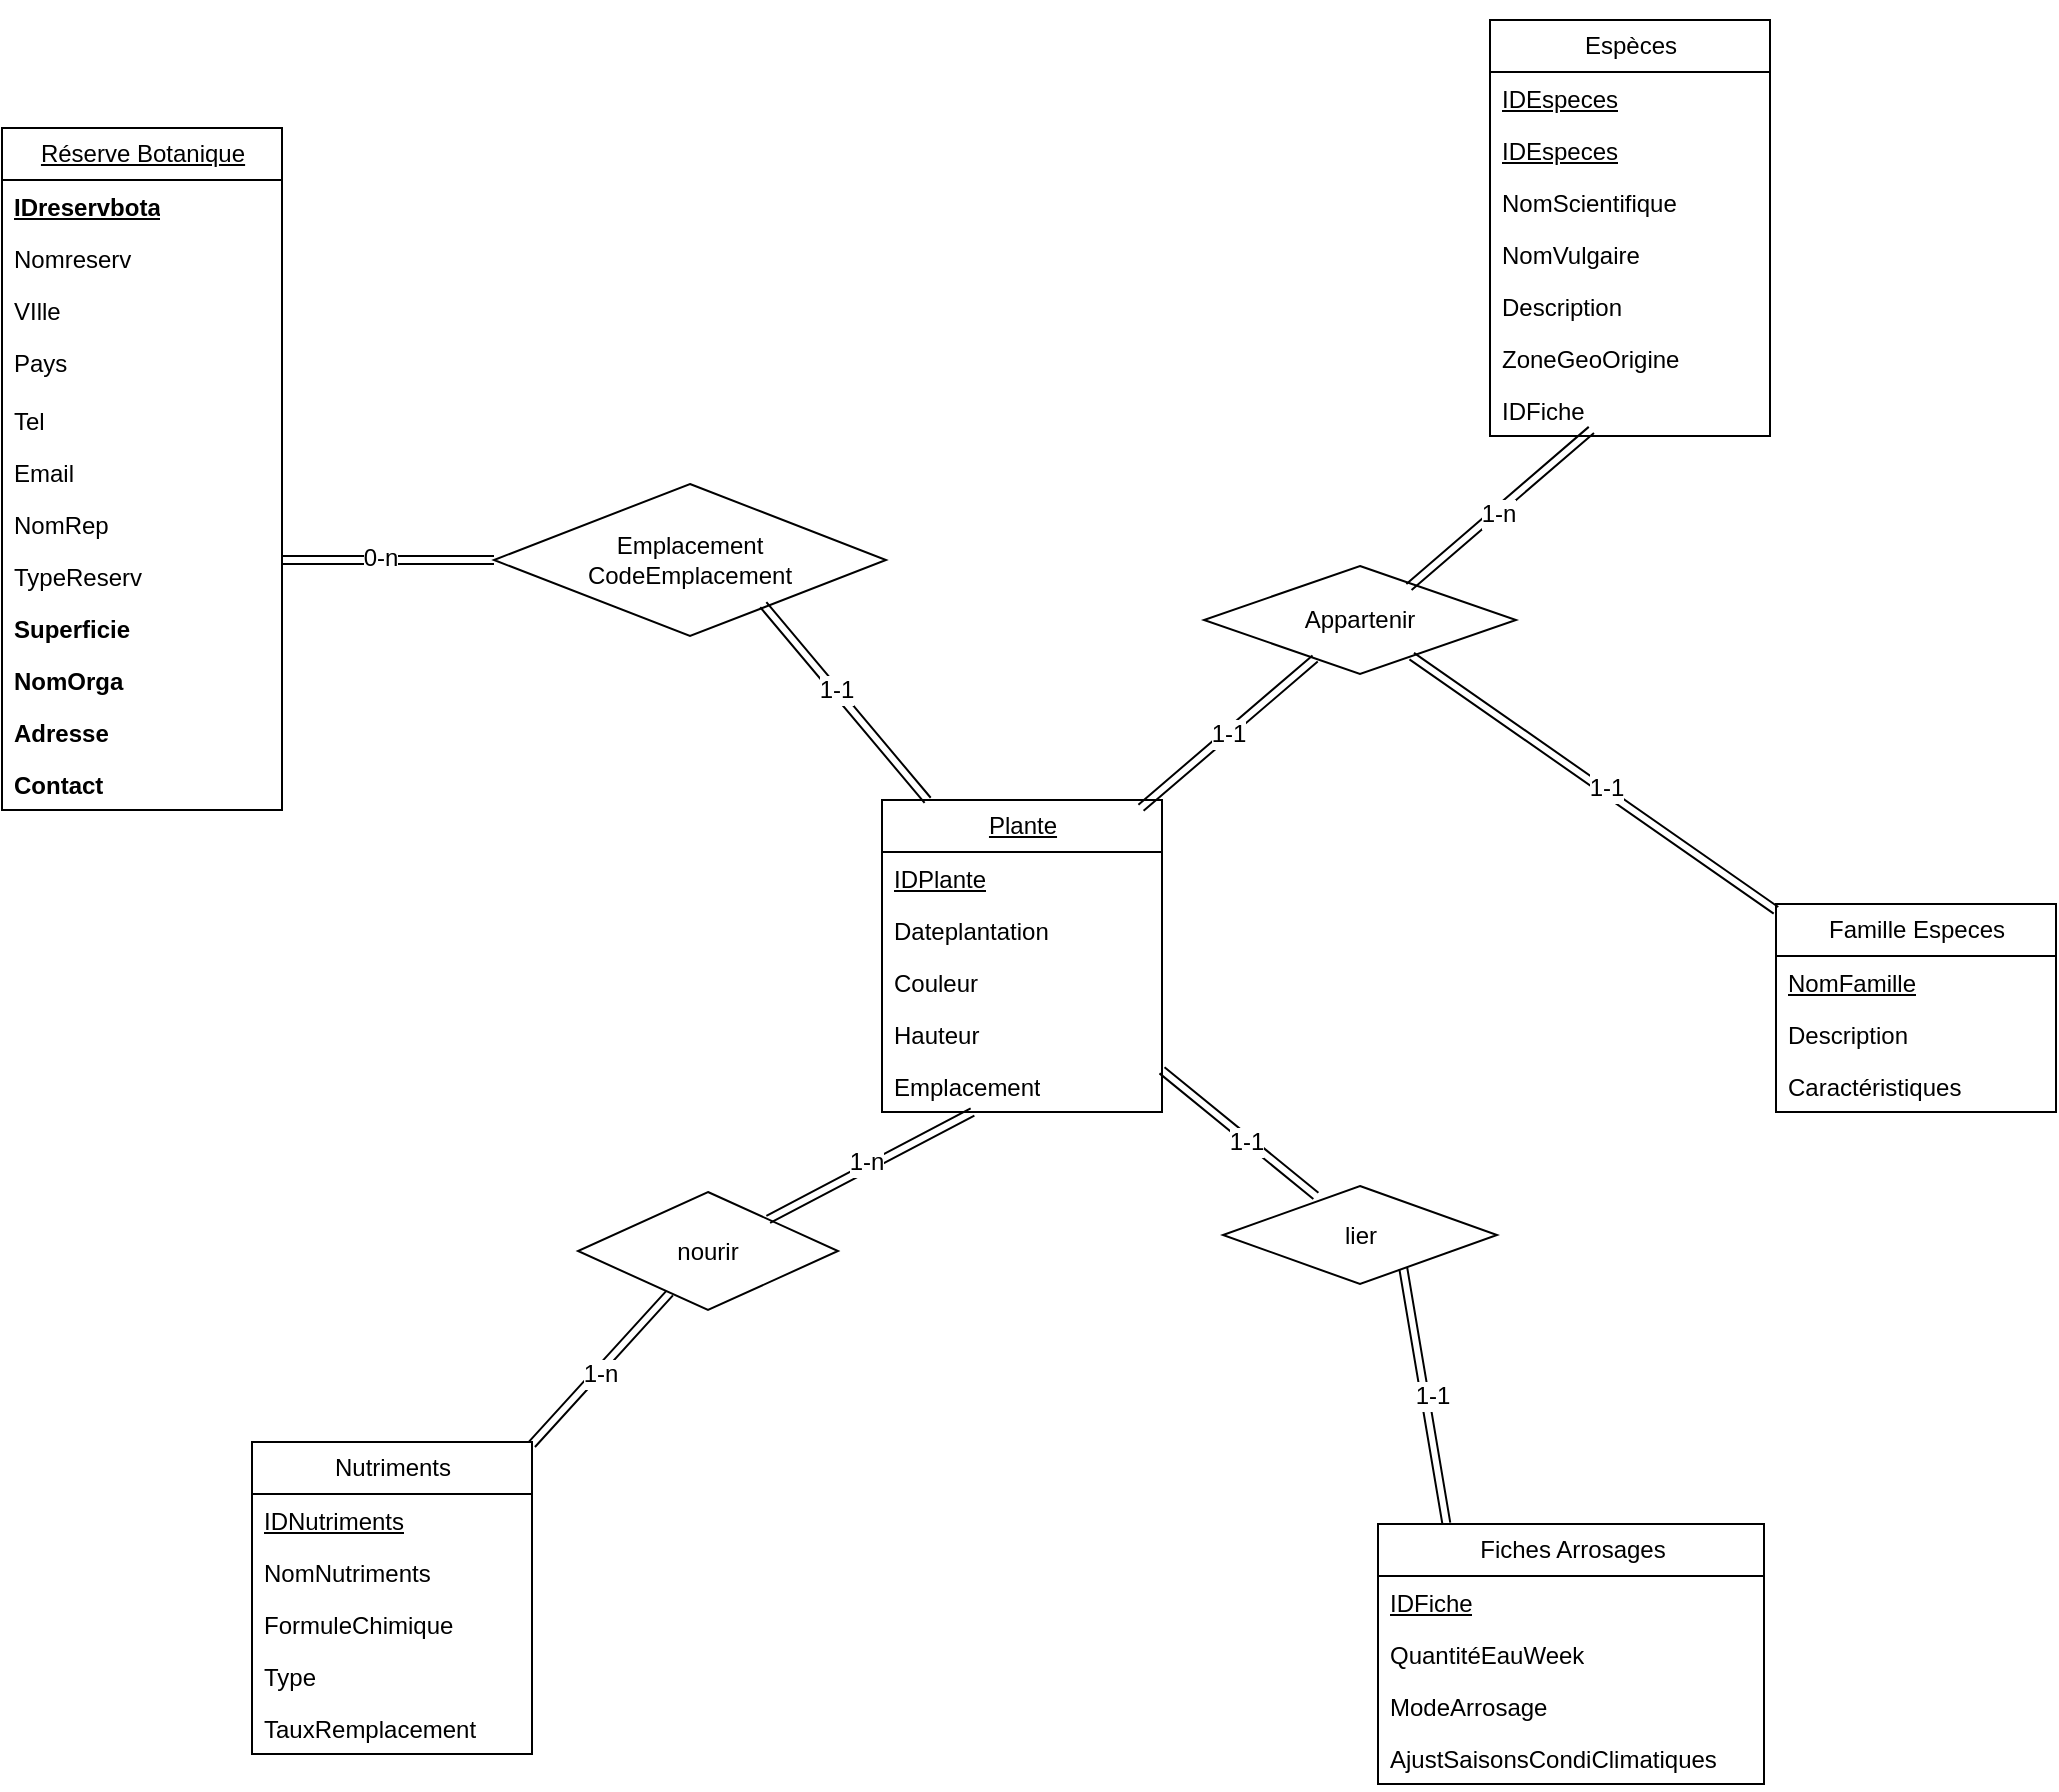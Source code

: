 <mxfile version="24.7.17">
  <diagram name="Page-1" id="wM4RoKq5729jwZ3iucGG">
    <mxGraphModel dx="2316" dy="964" grid="0" gridSize="10" guides="1" tooltips="1" connect="1" arrows="1" fold="1" page="0" pageScale="1" pageWidth="850" pageHeight="1100" math="0" shadow="0">
      <root>
        <mxCell id="0" />
        <mxCell id="1" parent="0" />
        <mxCell id="ghfGUBnxXCv3T0vmz09p-1" value="Réserve Botanique" style="swimlane;fontStyle=4;childLayout=stackLayout;horizontal=1;startSize=26;fillColor=none;horizontalStack=0;resizeParent=1;resizeParentMax=0;resizeLast=0;collapsible=1;marginBottom=0;html=1;" parent="1" vertex="1">
          <mxGeometry x="-1197" y="-255" width="140" height="341" as="geometry" />
        </mxCell>
        <mxCell id="ghfGUBnxXCv3T0vmz09p-2" value="&lt;b&gt;&lt;u&gt;IDreservbota&lt;/u&gt;&lt;/b&gt;" style="text;strokeColor=none;fillColor=none;align=left;verticalAlign=top;spacingLeft=4;spacingRight=4;overflow=hidden;rotatable=0;points=[[0,0.5],[1,0.5]];portConstraint=eastwest;whiteSpace=wrap;html=1;" parent="ghfGUBnxXCv3T0vmz09p-1" vertex="1">
          <mxGeometry y="26" width="140" height="26" as="geometry" />
        </mxCell>
        <mxCell id="ghfGUBnxXCv3T0vmz09p-6" value="Nomreserv" style="text;strokeColor=none;fillColor=none;align=left;verticalAlign=top;spacingLeft=4;spacingRight=4;overflow=hidden;rotatable=0;points=[[0,0.5],[1,0.5]];portConstraint=eastwest;whiteSpace=wrap;html=1;" parent="ghfGUBnxXCv3T0vmz09p-1" vertex="1">
          <mxGeometry y="52" width="140" height="26" as="geometry" />
        </mxCell>
        <mxCell id="ghfGUBnxXCv3T0vmz09p-7" value="VIlle" style="text;strokeColor=none;fillColor=none;align=left;verticalAlign=top;spacingLeft=4;spacingRight=4;overflow=hidden;rotatable=0;points=[[0,0.5],[1,0.5]];portConstraint=eastwest;whiteSpace=wrap;html=1;" parent="ghfGUBnxXCv3T0vmz09p-1" vertex="1">
          <mxGeometry y="78" width="140" height="26" as="geometry" />
        </mxCell>
        <mxCell id="ghfGUBnxXCv3T0vmz09p-3" value="Pays" style="text;strokeColor=none;fillColor=none;align=left;verticalAlign=top;spacingLeft=4;spacingRight=4;overflow=hidden;rotatable=0;points=[[0,0.5],[1,0.5]];portConstraint=eastwest;whiteSpace=wrap;html=1;" parent="ghfGUBnxXCv3T0vmz09p-1" vertex="1">
          <mxGeometry y="104" width="140" height="29" as="geometry" />
        </mxCell>
        <mxCell id="ghfGUBnxXCv3T0vmz09p-4" value="Tel" style="text;strokeColor=none;fillColor=none;align=left;verticalAlign=top;spacingLeft=4;spacingRight=4;overflow=hidden;rotatable=0;points=[[0,0.5],[1,0.5]];portConstraint=eastwest;whiteSpace=wrap;html=1;" parent="ghfGUBnxXCv3T0vmz09p-1" vertex="1">
          <mxGeometry y="133" width="140" height="26" as="geometry" />
        </mxCell>
        <mxCell id="ghfGUBnxXCv3T0vmz09p-8" value="Email" style="text;strokeColor=none;fillColor=none;align=left;verticalAlign=top;spacingLeft=4;spacingRight=4;overflow=hidden;rotatable=0;points=[[0,0.5],[1,0.5]];portConstraint=eastwest;whiteSpace=wrap;html=1;" parent="ghfGUBnxXCv3T0vmz09p-1" vertex="1">
          <mxGeometry y="159" width="140" height="26" as="geometry" />
        </mxCell>
        <mxCell id="ghfGUBnxXCv3T0vmz09p-9" value="NomRep" style="text;strokeColor=none;fillColor=none;align=left;verticalAlign=top;spacingLeft=4;spacingRight=4;overflow=hidden;rotatable=0;points=[[0,0.5],[1,0.5]];portConstraint=eastwest;whiteSpace=wrap;html=1;" parent="ghfGUBnxXCv3T0vmz09p-1" vertex="1">
          <mxGeometry y="185" width="140" height="26" as="geometry" />
        </mxCell>
        <mxCell id="ghfGUBnxXCv3T0vmz09p-10" value="TypeReserv" style="text;strokeColor=none;fillColor=none;align=left;verticalAlign=top;spacingLeft=4;spacingRight=4;overflow=hidden;rotatable=0;points=[[0,0.5],[1,0.5]];portConstraint=eastwest;whiteSpace=wrap;html=1;" parent="ghfGUBnxXCv3T0vmz09p-1" vertex="1">
          <mxGeometry y="211" width="140" height="26" as="geometry" />
        </mxCell>
        <mxCell id="ghfGUBnxXCv3T0vmz09p-11" value="&lt;b&gt;Superficie&lt;/b&gt;" style="text;strokeColor=none;fillColor=none;align=left;verticalAlign=top;spacingLeft=4;spacingRight=4;overflow=hidden;rotatable=0;points=[[0,0.5],[1,0.5]];portConstraint=eastwest;whiteSpace=wrap;html=1;" parent="ghfGUBnxXCv3T0vmz09p-1" vertex="1">
          <mxGeometry y="237" width="140" height="26" as="geometry" />
        </mxCell>
        <mxCell id="ghfGUBnxXCv3T0vmz09p-12" value="&lt;b&gt;NomOrga&lt;/b&gt;" style="text;strokeColor=none;fillColor=none;align=left;verticalAlign=top;spacingLeft=4;spacingRight=4;overflow=hidden;rotatable=0;points=[[0,0.5],[1,0.5]];portConstraint=eastwest;whiteSpace=wrap;html=1;" parent="ghfGUBnxXCv3T0vmz09p-1" vertex="1">
          <mxGeometry y="263" width="140" height="26" as="geometry" />
        </mxCell>
        <mxCell id="ghfGUBnxXCv3T0vmz09p-13" value="&lt;b&gt;Adresse&lt;/b&gt;" style="text;strokeColor=none;fillColor=none;align=left;verticalAlign=top;spacingLeft=4;spacingRight=4;overflow=hidden;rotatable=0;points=[[0,0.5],[1,0.5]];portConstraint=eastwest;whiteSpace=wrap;html=1;" parent="ghfGUBnxXCv3T0vmz09p-1" vertex="1">
          <mxGeometry y="289" width="140" height="26" as="geometry" />
        </mxCell>
        <mxCell id="ghfGUBnxXCv3T0vmz09p-14" value="&lt;b&gt;Contact&lt;/b&gt;" style="text;strokeColor=none;fillColor=none;align=left;verticalAlign=top;spacingLeft=4;spacingRight=4;overflow=hidden;rotatable=0;points=[[0,0.5],[1,0.5]];portConstraint=eastwest;whiteSpace=wrap;html=1;" parent="ghfGUBnxXCv3T0vmz09p-1" vertex="1">
          <mxGeometry y="315" width="140" height="26" as="geometry" />
        </mxCell>
        <mxCell id="ghfGUBnxXCv3T0vmz09p-16" value="&lt;u&gt;Plante&lt;/u&gt;" style="swimlane;fontStyle=0;childLayout=stackLayout;horizontal=1;startSize=26;fillColor=none;horizontalStack=0;resizeParent=1;resizeParentMax=0;resizeLast=0;collapsible=1;marginBottom=0;html=1;" parent="1" vertex="1">
          <mxGeometry x="-757" y="81" width="140" height="156" as="geometry" />
        </mxCell>
        <mxCell id="ghfGUBnxXCv3T0vmz09p-17" value="&lt;u&gt;IDPlante&lt;/u&gt;" style="text;strokeColor=none;fillColor=none;align=left;verticalAlign=top;spacingLeft=4;spacingRight=4;overflow=hidden;rotatable=0;points=[[0,0.5],[1,0.5]];portConstraint=eastwest;whiteSpace=wrap;html=1;" parent="ghfGUBnxXCv3T0vmz09p-16" vertex="1">
          <mxGeometry y="26" width="140" height="26" as="geometry" />
        </mxCell>
        <mxCell id="ghfGUBnxXCv3T0vmz09p-18" value="Dateplantation" style="text;strokeColor=none;fillColor=none;align=left;verticalAlign=top;spacingLeft=4;spacingRight=4;overflow=hidden;rotatable=0;points=[[0,0.5],[1,0.5]];portConstraint=eastwest;whiteSpace=wrap;html=1;" parent="ghfGUBnxXCv3T0vmz09p-16" vertex="1">
          <mxGeometry y="52" width="140" height="26" as="geometry" />
        </mxCell>
        <mxCell id="ghfGUBnxXCv3T0vmz09p-19" value="Couleur" style="text;strokeColor=none;fillColor=none;align=left;verticalAlign=top;spacingLeft=4;spacingRight=4;overflow=hidden;rotatable=0;points=[[0,0.5],[1,0.5]];portConstraint=eastwest;whiteSpace=wrap;html=1;" parent="ghfGUBnxXCv3T0vmz09p-16" vertex="1">
          <mxGeometry y="78" width="140" height="26" as="geometry" />
        </mxCell>
        <mxCell id="ghfGUBnxXCv3T0vmz09p-20" value="Hauteur" style="text;strokeColor=none;fillColor=none;align=left;verticalAlign=top;spacingLeft=4;spacingRight=4;overflow=hidden;rotatable=0;points=[[0,0.5],[1,0.5]];portConstraint=eastwest;whiteSpace=wrap;html=1;" parent="ghfGUBnxXCv3T0vmz09p-16" vertex="1">
          <mxGeometry y="104" width="140" height="26" as="geometry" />
        </mxCell>
        <mxCell id="ghfGUBnxXCv3T0vmz09p-21" value="Emplacement" style="text;strokeColor=none;fillColor=none;align=left;verticalAlign=top;spacingLeft=4;spacingRight=4;overflow=hidden;rotatable=0;points=[[0,0.5],[1,0.5]];portConstraint=eastwest;whiteSpace=wrap;html=1;" parent="ghfGUBnxXCv3T0vmz09p-16" vertex="1">
          <mxGeometry y="130" width="140" height="26" as="geometry" />
        </mxCell>
        <mxCell id="ghfGUBnxXCv3T0vmz09p-22" value="Espèces" style="swimlane;fontStyle=0;childLayout=stackLayout;horizontal=1;startSize=26;fillColor=none;horizontalStack=0;resizeParent=1;resizeParentMax=0;resizeLast=0;collapsible=1;marginBottom=0;html=1;" parent="1" vertex="1">
          <mxGeometry x="-453" y="-309" width="140" height="208" as="geometry" />
        </mxCell>
        <mxCell id="ghfGUBnxXCv3T0vmz09p-23" value="&lt;u&gt;IDEspeces&lt;/u&gt;" style="text;strokeColor=none;fillColor=none;align=left;verticalAlign=top;spacingLeft=4;spacingRight=4;overflow=hidden;rotatable=0;points=[[0,0.5],[1,0.5]];portConstraint=eastwest;whiteSpace=wrap;html=1;" parent="ghfGUBnxXCv3T0vmz09p-22" vertex="1">
          <mxGeometry y="26" width="140" height="26" as="geometry" />
        </mxCell>
        <mxCell id="4eetMDyRZdfKtizNTRC6-26" value="&lt;u&gt;IDEspeces&lt;/u&gt;" style="text;strokeColor=none;fillColor=none;align=left;verticalAlign=top;spacingLeft=4;spacingRight=4;overflow=hidden;rotatable=0;points=[[0,0.5],[1,0.5]];portConstraint=eastwest;whiteSpace=wrap;html=1;" vertex="1" parent="ghfGUBnxXCv3T0vmz09p-22">
          <mxGeometry y="52" width="140" height="26" as="geometry" />
        </mxCell>
        <mxCell id="ghfGUBnxXCv3T0vmz09p-24" value="NomScientifique" style="text;strokeColor=none;fillColor=none;align=left;verticalAlign=top;spacingLeft=4;spacingRight=4;overflow=hidden;rotatable=0;points=[[0,0.5],[1,0.5]];portConstraint=eastwest;whiteSpace=wrap;html=1;" parent="ghfGUBnxXCv3T0vmz09p-22" vertex="1">
          <mxGeometry y="78" width="140" height="26" as="geometry" />
        </mxCell>
        <mxCell id="ghfGUBnxXCv3T0vmz09p-25" value="NomVulgaire" style="text;strokeColor=none;fillColor=none;align=left;verticalAlign=top;spacingLeft=4;spacingRight=4;overflow=hidden;rotatable=0;points=[[0,0.5],[1,0.5]];portConstraint=eastwest;whiteSpace=wrap;html=1;" parent="ghfGUBnxXCv3T0vmz09p-22" vertex="1">
          <mxGeometry y="104" width="140" height="26" as="geometry" />
        </mxCell>
        <mxCell id="ghfGUBnxXCv3T0vmz09p-26" value="Description" style="text;strokeColor=none;fillColor=none;align=left;verticalAlign=top;spacingLeft=4;spacingRight=4;overflow=hidden;rotatable=0;points=[[0,0.5],[1,0.5]];portConstraint=eastwest;whiteSpace=wrap;html=1;" parent="ghfGUBnxXCv3T0vmz09p-22" vertex="1">
          <mxGeometry y="130" width="140" height="26" as="geometry" />
        </mxCell>
        <mxCell id="ghfGUBnxXCv3T0vmz09p-27" value="ZoneGeoOrigine" style="text;strokeColor=none;fillColor=none;align=left;verticalAlign=top;spacingLeft=4;spacingRight=4;overflow=hidden;rotatable=0;points=[[0,0.5],[1,0.5]];portConstraint=eastwest;whiteSpace=wrap;html=1;" parent="ghfGUBnxXCv3T0vmz09p-22" vertex="1">
          <mxGeometry y="156" width="140" height="26" as="geometry" />
        </mxCell>
        <mxCell id="ghfGUBnxXCv3T0vmz09p-36" value="IDFiche" style="text;strokeColor=none;fillColor=none;align=left;verticalAlign=top;spacingLeft=4;spacingRight=4;overflow=hidden;rotatable=0;points=[[0,0.5],[1,0.5]];portConstraint=eastwest;whiteSpace=wrap;html=1;" parent="ghfGUBnxXCv3T0vmz09p-22" vertex="1">
          <mxGeometry y="182" width="140" height="26" as="geometry" />
        </mxCell>
        <mxCell id="ghfGUBnxXCv3T0vmz09p-28" value="Famille Especes" style="swimlane;fontStyle=0;childLayout=stackLayout;horizontal=1;startSize=26;fillColor=none;horizontalStack=0;resizeParent=1;resizeParentMax=0;resizeLast=0;collapsible=1;marginBottom=0;html=1;" parent="1" vertex="1">
          <mxGeometry x="-310" y="133" width="140" height="104" as="geometry" />
        </mxCell>
        <mxCell id="ghfGUBnxXCv3T0vmz09p-29" value="&lt;u&gt;NomFamille&lt;/u&gt;" style="text;strokeColor=none;fillColor=none;align=left;verticalAlign=top;spacingLeft=4;spacingRight=4;overflow=hidden;rotatable=0;points=[[0,0.5],[1,0.5]];portConstraint=eastwest;whiteSpace=wrap;html=1;" parent="ghfGUBnxXCv3T0vmz09p-28" vertex="1">
          <mxGeometry y="26" width="140" height="26" as="geometry" />
        </mxCell>
        <mxCell id="ghfGUBnxXCv3T0vmz09p-30" value="Description" style="text;strokeColor=none;fillColor=none;align=left;verticalAlign=top;spacingLeft=4;spacingRight=4;overflow=hidden;rotatable=0;points=[[0,0.5],[1,0.5]];portConstraint=eastwest;whiteSpace=wrap;html=1;" parent="ghfGUBnxXCv3T0vmz09p-28" vertex="1">
          <mxGeometry y="52" width="140" height="26" as="geometry" />
        </mxCell>
        <mxCell id="ghfGUBnxXCv3T0vmz09p-31" value="Caractéristiques" style="text;strokeColor=none;fillColor=none;align=left;verticalAlign=top;spacingLeft=4;spacingRight=4;overflow=hidden;rotatable=0;points=[[0,0.5],[1,0.5]];portConstraint=eastwest;whiteSpace=wrap;html=1;" parent="ghfGUBnxXCv3T0vmz09p-28" vertex="1">
          <mxGeometry y="78" width="140" height="26" as="geometry" />
        </mxCell>
        <mxCell id="ghfGUBnxXCv3T0vmz09p-32" value="Fiches Arrosages" style="swimlane;fontStyle=0;childLayout=stackLayout;horizontal=1;startSize=26;fillColor=none;horizontalStack=0;resizeParent=1;resizeParentMax=0;resizeLast=0;collapsible=1;marginBottom=0;html=1;" parent="1" vertex="1">
          <mxGeometry x="-509" y="443" width="193" height="130" as="geometry" />
        </mxCell>
        <mxCell id="ghfGUBnxXCv3T0vmz09p-33" value="&lt;u&gt;IDFiche&lt;/u&gt;" style="text;strokeColor=none;fillColor=none;align=left;verticalAlign=top;spacingLeft=4;spacingRight=4;overflow=hidden;rotatable=0;points=[[0,0.5],[1,0.5]];portConstraint=eastwest;whiteSpace=wrap;html=1;" parent="ghfGUBnxXCv3T0vmz09p-32" vertex="1">
          <mxGeometry y="26" width="193" height="26" as="geometry" />
        </mxCell>
        <mxCell id="ghfGUBnxXCv3T0vmz09p-35" value="QuantitéEauWeek" style="text;strokeColor=none;fillColor=none;align=left;verticalAlign=top;spacingLeft=4;spacingRight=4;overflow=hidden;rotatable=0;points=[[0,0.5],[1,0.5]];portConstraint=eastwest;whiteSpace=wrap;html=1;" parent="ghfGUBnxXCv3T0vmz09p-32" vertex="1">
          <mxGeometry y="52" width="193" height="26" as="geometry" />
        </mxCell>
        <mxCell id="ghfGUBnxXCv3T0vmz09p-37" value="ModeArrosage" style="text;strokeColor=none;fillColor=none;align=left;verticalAlign=top;spacingLeft=4;spacingRight=4;overflow=hidden;rotatable=0;points=[[0,0.5],[1,0.5]];portConstraint=eastwest;whiteSpace=wrap;html=1;" parent="ghfGUBnxXCv3T0vmz09p-32" vertex="1">
          <mxGeometry y="78" width="193" height="26" as="geometry" />
        </mxCell>
        <mxCell id="ghfGUBnxXCv3T0vmz09p-38" value="AjustSaisonsCondiClimatiques" style="text;strokeColor=none;fillColor=none;align=left;verticalAlign=top;spacingLeft=4;spacingRight=4;overflow=hidden;rotatable=0;points=[[0,0.5],[1,0.5]];portConstraint=eastwest;whiteSpace=wrap;html=1;" parent="ghfGUBnxXCv3T0vmz09p-32" vertex="1">
          <mxGeometry y="104" width="193" height="26" as="geometry" />
        </mxCell>
        <mxCell id="ghfGUBnxXCv3T0vmz09p-39" value="Nutriments" style="swimlane;fontStyle=0;childLayout=stackLayout;horizontal=1;startSize=26;fillColor=none;horizontalStack=0;resizeParent=1;resizeParentMax=0;resizeLast=0;collapsible=1;marginBottom=0;html=1;" parent="1" vertex="1">
          <mxGeometry x="-1072" y="402" width="140" height="156" as="geometry" />
        </mxCell>
        <mxCell id="ghfGUBnxXCv3T0vmz09p-40" value="&lt;u&gt;IDNutriments&lt;/u&gt;" style="text;strokeColor=none;fillColor=none;align=left;verticalAlign=top;spacingLeft=4;spacingRight=4;overflow=hidden;rotatable=0;points=[[0,0.5],[1,0.5]];portConstraint=eastwest;whiteSpace=wrap;html=1;" parent="ghfGUBnxXCv3T0vmz09p-39" vertex="1">
          <mxGeometry y="26" width="140" height="26" as="geometry" />
        </mxCell>
        <mxCell id="ghfGUBnxXCv3T0vmz09p-41" value="NomNutriments" style="text;strokeColor=none;fillColor=none;align=left;verticalAlign=top;spacingLeft=4;spacingRight=4;overflow=hidden;rotatable=0;points=[[0,0.5],[1,0.5]];portConstraint=eastwest;whiteSpace=wrap;html=1;" parent="ghfGUBnxXCv3T0vmz09p-39" vertex="1">
          <mxGeometry y="52" width="140" height="26" as="geometry" />
        </mxCell>
        <mxCell id="ghfGUBnxXCv3T0vmz09p-42" value="FormuleChimique" style="text;strokeColor=none;fillColor=none;align=left;verticalAlign=top;spacingLeft=4;spacingRight=4;overflow=hidden;rotatable=0;points=[[0,0.5],[1,0.5]];portConstraint=eastwest;whiteSpace=wrap;html=1;" parent="ghfGUBnxXCv3T0vmz09p-39" vertex="1">
          <mxGeometry y="78" width="140" height="26" as="geometry" />
        </mxCell>
        <mxCell id="ghfGUBnxXCv3T0vmz09p-43" value="Type" style="text;strokeColor=none;fillColor=none;align=left;verticalAlign=top;spacingLeft=4;spacingRight=4;overflow=hidden;rotatable=0;points=[[0,0.5],[1,0.5]];portConstraint=eastwest;whiteSpace=wrap;html=1;" parent="ghfGUBnxXCv3T0vmz09p-39" vertex="1">
          <mxGeometry y="104" width="140" height="26" as="geometry" />
        </mxCell>
        <mxCell id="ghfGUBnxXCv3T0vmz09p-45" value="TauxRemplacement" style="text;strokeColor=none;fillColor=none;align=left;verticalAlign=top;spacingLeft=4;spacingRight=4;overflow=hidden;rotatable=0;points=[[0,0.5],[1,0.5]];portConstraint=eastwest;whiteSpace=wrap;html=1;" parent="ghfGUBnxXCv3T0vmz09p-39" vertex="1">
          <mxGeometry y="130" width="140" height="26" as="geometry" />
        </mxCell>
        <mxCell id="4eetMDyRZdfKtizNTRC6-1" value="&lt;div&gt;Emplacement&lt;/div&gt;&lt;div&gt;CodeEmplacement&lt;br&gt;&lt;/div&gt;" style="rhombus;whiteSpace=wrap;html=1;" vertex="1" parent="1">
          <mxGeometry x="-951" y="-77" width="196" height="76" as="geometry" />
        </mxCell>
        <mxCell id="4eetMDyRZdfKtizNTRC6-23" value="" style="shape=link;html=1;rounded=0;fontSize=12;startSize=8;endSize=8;curved=1;entryX=0;entryY=0.5;entryDx=0;entryDy=0;" edge="1" parent="1" target="4eetMDyRZdfKtizNTRC6-1">
          <mxGeometry width="100" relative="1" as="geometry">
            <mxPoint x="-1057" y="-39" as="sourcePoint" />
            <mxPoint x="-957" y="-39" as="targetPoint" />
          </mxGeometry>
        </mxCell>
        <mxCell id="4eetMDyRZdfKtizNTRC6-29" value="0-n" style="edgeLabel;html=1;align=center;verticalAlign=middle;resizable=0;points=[];fontSize=12;" vertex="1" connectable="0" parent="4eetMDyRZdfKtizNTRC6-23">
          <mxGeometry x="-0.08" y="1" relative="1" as="geometry">
            <mxPoint as="offset" />
          </mxGeometry>
        </mxCell>
        <mxCell id="4eetMDyRZdfKtizNTRC6-30" style="edgeStyle=none;curved=1;rounded=0;orthogonalLoop=1;jettySize=auto;html=1;exitX=0.25;exitY=0;exitDx=0;exitDy=0;fontSize=12;startSize=8;endSize=8;" edge="1" parent="1" source="ghfGUBnxXCv3T0vmz09p-22" target="ghfGUBnxXCv3T0vmz09p-22">
          <mxGeometry relative="1" as="geometry" />
        </mxCell>
        <mxCell id="4eetMDyRZdfKtizNTRC6-31" value="" style="shape=link;html=1;rounded=0;fontSize=12;startSize=8;endSize=8;curved=1;entryX=0.163;entryY=0.001;entryDx=0;entryDy=0;entryPerimeter=0;exitX=0.687;exitY=0.794;exitDx=0;exitDy=0;exitPerimeter=0;" edge="1" parent="1" source="4eetMDyRZdfKtizNTRC6-1" target="ghfGUBnxXCv3T0vmz09p-16">
          <mxGeometry width="100" relative="1" as="geometry">
            <mxPoint x="-810" y="-7" as="sourcePoint" />
            <mxPoint x="-710" y="-7" as="targetPoint" />
          </mxGeometry>
        </mxCell>
        <mxCell id="4eetMDyRZdfKtizNTRC6-32" value="1-1" style="edgeLabel;html=1;align=center;verticalAlign=middle;resizable=0;points=[];fontSize=12;" vertex="1" connectable="0" parent="4eetMDyRZdfKtizNTRC6-31">
          <mxGeometry x="-0.292" relative="1" as="geometry">
            <mxPoint x="7" y="8" as="offset" />
          </mxGeometry>
        </mxCell>
        <mxCell id="4eetMDyRZdfKtizNTRC6-35" value="Appartenir" style="rhombus;whiteSpace=wrap;html=1;" vertex="1" parent="1">
          <mxGeometry x="-596" y="-36" width="156" height="54" as="geometry" />
        </mxCell>
        <mxCell id="4eetMDyRZdfKtizNTRC6-36" value="" style="shape=link;html=1;rounded=0;fontSize=12;startSize=8;endSize=8;curved=1;entryX=0.362;entryY=0.883;entryDx=0;entryDy=0;entryPerimeter=0;exitX=0.657;exitY=0.194;exitDx=0;exitDy=0;exitPerimeter=0;" edge="1" parent="1" source="4eetMDyRZdfKtizNTRC6-35" target="ghfGUBnxXCv3T0vmz09p-36">
          <mxGeometry width="100" relative="1" as="geometry">
            <mxPoint x="-500" y="-69" as="sourcePoint" />
            <mxPoint x="-400" y="-69" as="targetPoint" />
          </mxGeometry>
        </mxCell>
        <mxCell id="4eetMDyRZdfKtizNTRC6-38" value="1-n" style="edgeLabel;html=1;align=center;verticalAlign=middle;resizable=0;points=[];fontSize=12;" vertex="1" connectable="0" parent="4eetMDyRZdfKtizNTRC6-36">
          <mxGeometry x="-0.055" y="-1" relative="1" as="geometry">
            <mxPoint as="offset" />
          </mxGeometry>
        </mxCell>
        <mxCell id="4eetMDyRZdfKtizNTRC6-37" value="" style="shape=link;html=1;rounded=0;fontSize=12;startSize=8;endSize=8;curved=1;exitX=0.925;exitY=0.025;exitDx=0;exitDy=0;exitPerimeter=0;" edge="1" parent="1" source="ghfGUBnxXCv3T0vmz09p-16" target="4eetMDyRZdfKtizNTRC6-35">
          <mxGeometry width="100" relative="1" as="geometry">
            <mxPoint x="-609" y="53" as="sourcePoint" />
            <mxPoint x="-509" y="53" as="targetPoint" />
          </mxGeometry>
        </mxCell>
        <mxCell id="4eetMDyRZdfKtizNTRC6-39" value="1-1" style="edgeLabel;html=1;align=center;verticalAlign=middle;resizable=0;points=[];fontSize=12;" vertex="1" connectable="0" parent="4eetMDyRZdfKtizNTRC6-37">
          <mxGeometry x="-0.019" relative="1" as="geometry">
            <mxPoint as="offset" />
          </mxGeometry>
        </mxCell>
        <mxCell id="4eetMDyRZdfKtizNTRC6-41" value="" style="shape=link;html=1;rounded=0;fontSize=12;startSize=8;endSize=8;curved=1;" edge="1" parent="1" source="4eetMDyRZdfKtizNTRC6-35" target="ghfGUBnxXCv3T0vmz09p-28">
          <mxGeometry width="100" relative="1" as="geometry">
            <mxPoint x="-446" y="22" as="sourcePoint" />
            <mxPoint x="-346" y="22" as="targetPoint" />
          </mxGeometry>
        </mxCell>
        <mxCell id="4eetMDyRZdfKtizNTRC6-42" value="1-1" style="edgeLabel;html=1;align=center;verticalAlign=middle;resizable=0;points=[];fontSize=12;" vertex="1" connectable="0" parent="4eetMDyRZdfKtizNTRC6-41">
          <mxGeometry x="0.05" y="2" relative="1" as="geometry">
            <mxPoint y="1" as="offset" />
          </mxGeometry>
        </mxCell>
        <mxCell id="4eetMDyRZdfKtizNTRC6-43" value="" style="shape=link;html=1;rounded=0;fontSize=12;startSize=8;endSize=8;curved=1;" edge="1" parent="1" source="ghfGUBnxXCv3T0vmz09p-39" target="4eetMDyRZdfKtizNTRC6-44">
          <mxGeometry width="100" relative="1" as="geometry">
            <mxPoint x="-799" y="443" as="sourcePoint" />
            <mxPoint x="-675" y="443" as="targetPoint" />
          </mxGeometry>
        </mxCell>
        <mxCell id="4eetMDyRZdfKtizNTRC6-46" value="1-n" style="edgeLabel;html=1;align=center;verticalAlign=middle;resizable=0;points=[];fontSize=12;" vertex="1" connectable="0" parent="4eetMDyRZdfKtizNTRC6-43">
          <mxGeometry x="-0.052" y="-1" relative="1" as="geometry">
            <mxPoint as="offset" />
          </mxGeometry>
        </mxCell>
        <mxCell id="4eetMDyRZdfKtizNTRC6-44" value="nourir" style="rhombus;whiteSpace=wrap;html=1;" vertex="1" parent="1">
          <mxGeometry x="-909" y="277" width="130" height="59" as="geometry" />
        </mxCell>
        <mxCell id="4eetMDyRZdfKtizNTRC6-45" value="" style="shape=link;html=1;rounded=0;fontSize=12;startSize=8;endSize=8;curved=1;" edge="1" parent="1" source="4eetMDyRZdfKtizNTRC6-44" target="ghfGUBnxXCv3T0vmz09p-21">
          <mxGeometry width="100" relative="1" as="geometry">
            <mxPoint x="-833" y="283" as="sourcePoint" />
            <mxPoint x="-733" y="283" as="targetPoint" />
            <Array as="points" />
          </mxGeometry>
        </mxCell>
        <mxCell id="4eetMDyRZdfKtizNTRC6-47" value="1-n" style="edgeLabel;html=1;align=center;verticalAlign=middle;resizable=0;points=[];fontSize=12;" vertex="1" connectable="0" parent="4eetMDyRZdfKtizNTRC6-45">
          <mxGeometry x="-0.011" y="3" relative="1" as="geometry">
            <mxPoint as="offset" />
          </mxGeometry>
        </mxCell>
        <mxCell id="4eetMDyRZdfKtizNTRC6-48" value="lier" style="rhombus;whiteSpace=wrap;html=1;" vertex="1" parent="1">
          <mxGeometry x="-586.5" y="274" width="137" height="49" as="geometry" />
        </mxCell>
        <mxCell id="4eetMDyRZdfKtizNTRC6-49" value="" style="shape=link;html=1;rounded=0;fontSize=12;startSize=8;endSize=8;curved=1;entryX=0.339;entryY=0.101;entryDx=0;entryDy=0;entryPerimeter=0;" edge="1" parent="1" source="ghfGUBnxXCv3T0vmz09p-16" target="4eetMDyRZdfKtizNTRC6-48">
          <mxGeometry width="100" relative="1" as="geometry">
            <mxPoint x="-609" y="232" as="sourcePoint" />
            <mxPoint x="-509" y="232" as="targetPoint" />
          </mxGeometry>
        </mxCell>
        <mxCell id="4eetMDyRZdfKtizNTRC6-51" value="1-1" style="edgeLabel;html=1;align=center;verticalAlign=middle;resizable=0;points=[];fontSize=12;" vertex="1" connectable="0" parent="4eetMDyRZdfKtizNTRC6-49">
          <mxGeometry x="0.107" y="-1" relative="1" as="geometry">
            <mxPoint as="offset" />
          </mxGeometry>
        </mxCell>
        <mxCell id="4eetMDyRZdfKtizNTRC6-50" value="" style="shape=link;html=1;rounded=0;fontSize=12;startSize=8;endSize=8;curved=1;exitX=0.658;exitY=0.841;exitDx=0;exitDy=0;exitPerimeter=0;entryX=0.177;entryY=-0.003;entryDx=0;entryDy=0;entryPerimeter=0;" edge="1" parent="1" source="4eetMDyRZdfKtizNTRC6-48" target="ghfGUBnxXCv3T0vmz09p-32">
          <mxGeometry width="100" relative="1" as="geometry">
            <mxPoint x="-501" y="364" as="sourcePoint" />
            <mxPoint x="-401" y="364" as="targetPoint" />
          </mxGeometry>
        </mxCell>
        <mxCell id="4eetMDyRZdfKtizNTRC6-52" value="1-1" style="edgeLabel;html=1;align=center;verticalAlign=middle;resizable=0;points=[];fontSize=12;" vertex="1" connectable="0" parent="4eetMDyRZdfKtizNTRC6-50">
          <mxGeometry x="0.009" y="3" relative="1" as="geometry">
            <mxPoint as="offset" />
          </mxGeometry>
        </mxCell>
      </root>
    </mxGraphModel>
  </diagram>
</mxfile>
